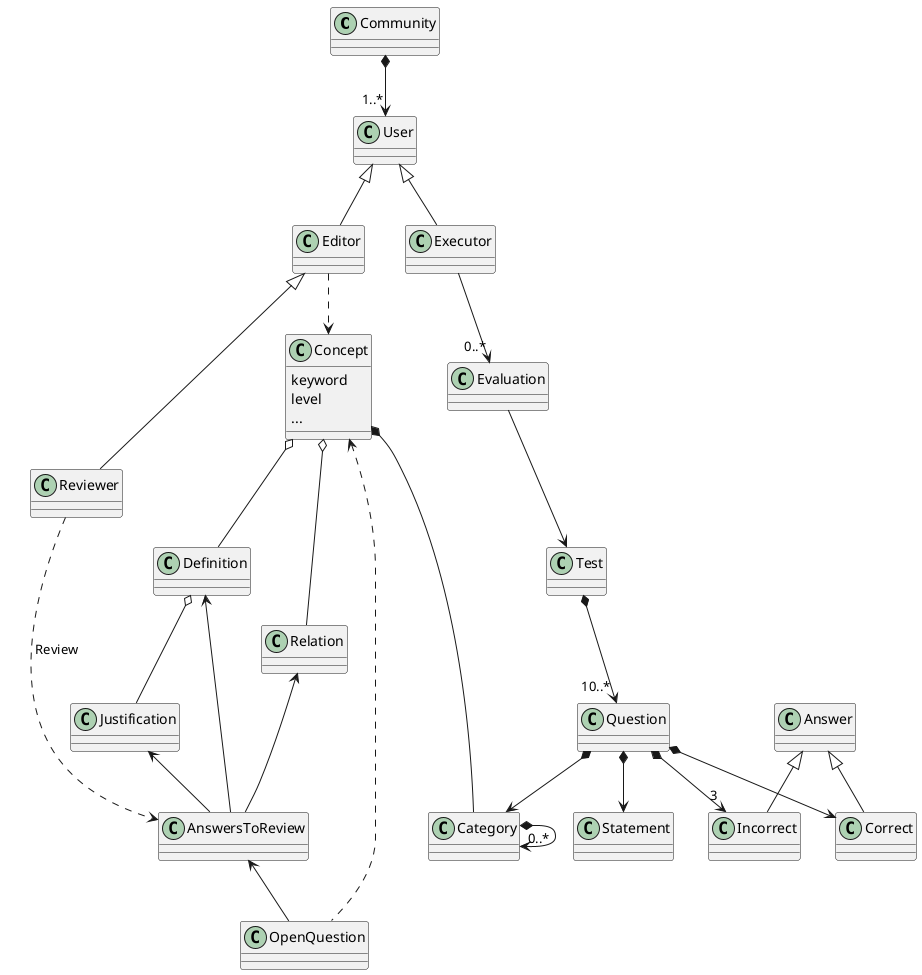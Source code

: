 @startuml OpoTestDomain

class Community

class User

class Reviewer

class Editor 

class Executor

class Evaluation

class Category 

class Test 

class AnswersToReview

class Concept {
    keyword
    level
    ...
}

class OpenQuestion {
}

class Question {
}

class Statement

class Answer 

class Correct

Class Incorrect

Community *--> "1..*" User
'Community *--> Concept


User <|-- Editor
Editor <|--  Reviewer
User <|-- Executor

AnswersToReview <-- OpenQuestion
Definition <-- AnswersToReview
Justification <-- AnswersToReview
Relation <-- AnswersToReview

Concept *-- Category
Concept o-- Definition
Definition o-- Justification
Concept o-- Relation

Executor --> "0..*" Evaluation
Evaluation --> Test

Editor ..> Concept
Concept <.. OpenQuestion
'OpenQuestion --> Question
Reviewer ..> AnswersToReview : Review

Test *--> "10..*" Question
Question *-->   Statement
Question *--> "3" Incorrect
Question *-->   Correct
Answer <|-- Correct
Answer <|-- Incorrect

Question *--> Category
Category *-->"0..*" Category


@enduml




